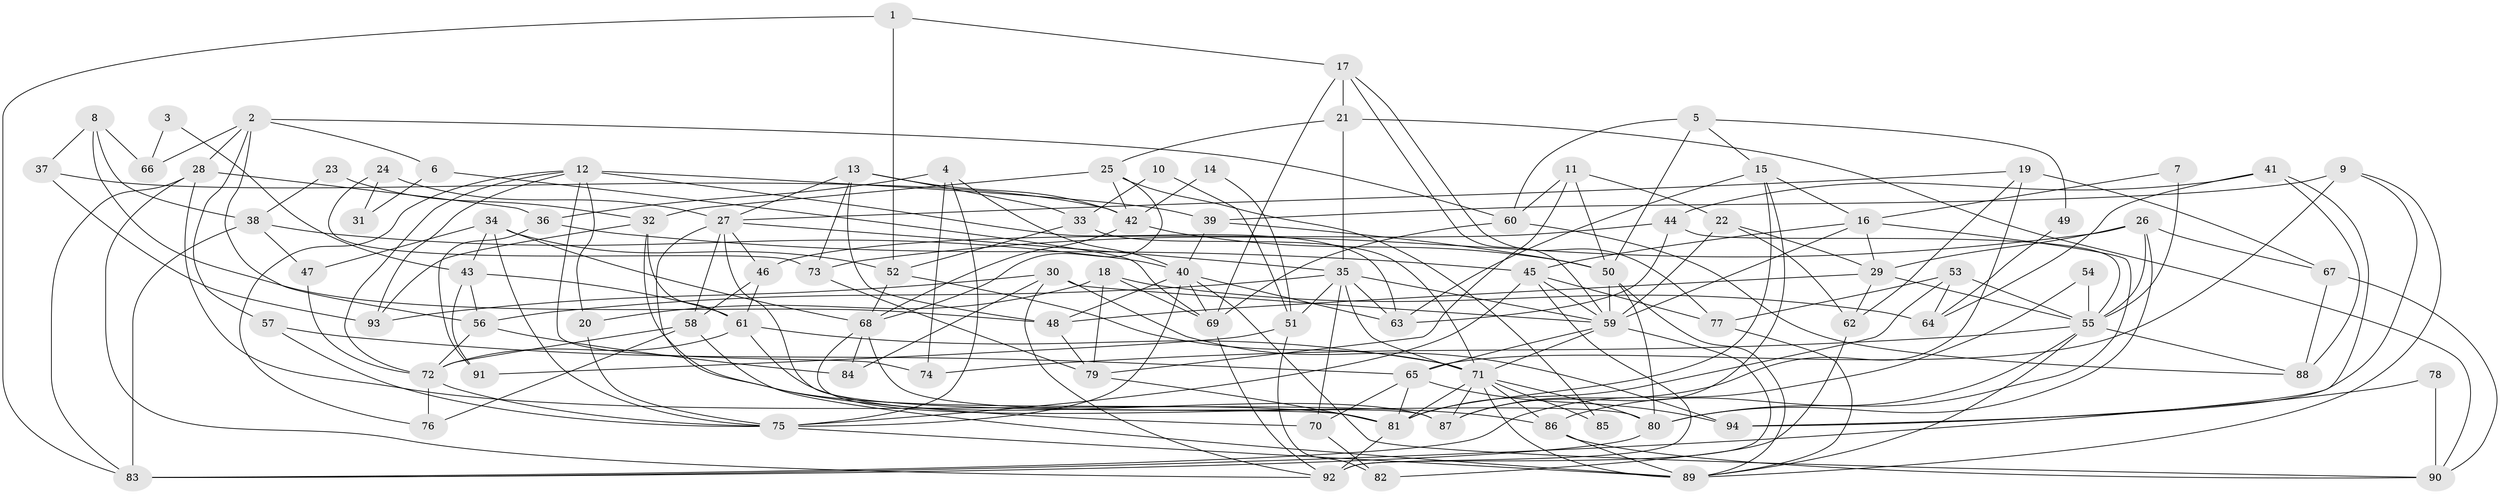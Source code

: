 // original degree distribution, {3: 0.291044776119403, 2: 0.13432835820895522, 6: 0.1044776119402985, 4: 0.2537313432835821, 7: 0.03731343283582089, 5: 0.16417910447761194, 8: 0.007462686567164179, 10: 0.007462686567164179}
// Generated by graph-tools (version 1.1) at 2025/37/03/04/25 23:37:06]
// undirected, 94 vertices, 221 edges
graph export_dot {
  node [color=gray90,style=filled];
  1;
  2;
  3;
  4;
  5;
  6;
  7;
  8;
  9;
  10;
  11;
  12;
  13;
  14;
  15;
  16;
  17;
  18;
  19;
  20;
  21;
  22;
  23;
  24;
  25;
  26;
  27;
  28;
  29;
  30;
  31;
  32;
  33;
  34;
  35;
  36;
  37;
  38;
  39;
  40;
  41;
  42;
  43;
  44;
  45;
  46;
  47;
  48;
  49;
  50;
  51;
  52;
  53;
  54;
  55;
  56;
  57;
  58;
  59;
  60;
  61;
  62;
  63;
  64;
  65;
  66;
  67;
  68;
  69;
  70;
  71;
  72;
  73;
  74;
  75;
  76;
  77;
  78;
  79;
  80;
  81;
  82;
  83;
  84;
  85;
  86;
  87;
  88;
  89;
  90;
  91;
  92;
  93;
  94;
  1 -- 17 [weight=1.0];
  1 -- 52 [weight=1.0];
  1 -- 83 [weight=1.0];
  2 -- 6 [weight=1.0];
  2 -- 28 [weight=1.0];
  2 -- 56 [weight=1.0];
  2 -- 57 [weight=1.0];
  2 -- 60 [weight=1.0];
  2 -- 66 [weight=1.0];
  3 -- 43 [weight=1.0];
  3 -- 66 [weight=1.0];
  4 -- 36 [weight=1.0];
  4 -- 40 [weight=1.0];
  4 -- 74 [weight=1.0];
  4 -- 75 [weight=1.0];
  5 -- 15 [weight=1.0];
  5 -- 49 [weight=1.0];
  5 -- 50 [weight=1.0];
  5 -- 60 [weight=1.0];
  6 -- 31 [weight=1.0];
  6 -- 69 [weight=1.0];
  7 -- 16 [weight=1.0];
  7 -- 55 [weight=1.0];
  8 -- 37 [weight=1.0];
  8 -- 38 [weight=1.0];
  8 -- 48 [weight=1.0];
  8 -- 66 [weight=1.0];
  9 -- 39 [weight=1.0];
  9 -- 65 [weight=1.0];
  9 -- 89 [weight=1.0];
  9 -- 94 [weight=1.0];
  10 -- 33 [weight=1.0];
  10 -- 51 [weight=1.0];
  11 -- 22 [weight=1.0];
  11 -- 50 [weight=1.0];
  11 -- 60 [weight=1.0];
  11 -- 79 [weight=1.0];
  12 -- 20 [weight=1.0];
  12 -- 39 [weight=1.0];
  12 -- 63 [weight=1.0];
  12 -- 72 [weight=1.0];
  12 -- 74 [weight=1.0];
  12 -- 76 [weight=1.0];
  12 -- 93 [weight=1.0];
  13 -- 27 [weight=1.0];
  13 -- 33 [weight=1.0];
  13 -- 42 [weight=1.0];
  13 -- 48 [weight=1.0];
  13 -- 73 [weight=1.0];
  14 -- 42 [weight=1.0];
  14 -- 51 [weight=1.0];
  15 -- 16 [weight=1.0];
  15 -- 63 [weight=1.0];
  15 -- 81 [weight=1.0];
  15 -- 87 [weight=1.0];
  16 -- 29 [weight=1.0];
  16 -- 45 [weight=1.0];
  16 -- 59 [weight=1.0];
  16 -- 80 [weight=1.0];
  17 -- 21 [weight=1.0];
  17 -- 59 [weight=1.0];
  17 -- 69 [weight=1.0];
  17 -- 77 [weight=1.0];
  18 -- 20 [weight=1.0];
  18 -- 64 [weight=1.0];
  18 -- 69 [weight=1.0];
  18 -- 79 [weight=1.0];
  19 -- 27 [weight=1.0];
  19 -- 62 [weight=1.0];
  19 -- 67 [weight=1.0];
  19 -- 87 [weight=1.0];
  20 -- 75 [weight=1.0];
  21 -- 25 [weight=1.0];
  21 -- 35 [weight=1.0];
  21 -- 90 [weight=1.0];
  22 -- 29 [weight=1.0];
  22 -- 59 [weight=1.0];
  22 -- 62 [weight=1.0];
  23 -- 32 [weight=1.0];
  23 -- 38 [weight=1.0];
  24 -- 27 [weight=1.0];
  24 -- 31 [weight=1.0];
  24 -- 73 [weight=1.0];
  25 -- 32 [weight=2.0];
  25 -- 42 [weight=1.0];
  25 -- 68 [weight=1.0];
  25 -- 85 [weight=1.0];
  26 -- 29 [weight=1.0];
  26 -- 55 [weight=1.0];
  26 -- 67 [weight=1.0];
  26 -- 73 [weight=1.0];
  26 -- 80 [weight=1.0];
  27 -- 35 [weight=1.0];
  27 -- 46 [weight=1.0];
  27 -- 58 [weight=1.0];
  27 -- 70 [weight=1.0];
  27 -- 81 [weight=2.0];
  28 -- 36 [weight=1.0];
  28 -- 83 [weight=1.0];
  28 -- 86 [weight=1.0];
  28 -- 92 [weight=1.0];
  29 -- 48 [weight=1.0];
  29 -- 55 [weight=1.0];
  29 -- 62 [weight=1.0];
  30 -- 59 [weight=1.0];
  30 -- 84 [weight=1.0];
  30 -- 92 [weight=1.0];
  30 -- 93 [weight=1.0];
  30 -- 94 [weight=1.0];
  32 -- 61 [weight=1.0];
  32 -- 81 [weight=1.0];
  32 -- 93 [weight=1.0];
  33 -- 52 [weight=1.0];
  33 -- 71 [weight=1.0];
  34 -- 43 [weight=1.0];
  34 -- 47 [weight=1.0];
  34 -- 52 [weight=1.0];
  34 -- 68 [weight=1.0];
  34 -- 75 [weight=1.0];
  35 -- 51 [weight=1.0];
  35 -- 56 [weight=1.0];
  35 -- 59 [weight=1.0];
  35 -- 63 [weight=1.0];
  35 -- 70 [weight=1.0];
  35 -- 71 [weight=1.0];
  36 -- 45 [weight=1.0];
  36 -- 91 [weight=1.0];
  37 -- 42 [weight=1.0];
  37 -- 93 [weight=1.0];
  38 -- 40 [weight=1.0];
  38 -- 47 [weight=1.0];
  38 -- 83 [weight=2.0];
  39 -- 40 [weight=1.0];
  39 -- 50 [weight=1.0];
  40 -- 48 [weight=1.0];
  40 -- 63 [weight=1.0];
  40 -- 69 [weight=1.0];
  40 -- 75 [weight=1.0];
  40 -- 90 [weight=1.0];
  41 -- 44 [weight=1.0];
  41 -- 64 [weight=1.0];
  41 -- 83 [weight=1.0];
  41 -- 88 [weight=1.0];
  42 -- 50 [weight=1.0];
  42 -- 68 [weight=1.0];
  43 -- 56 [weight=1.0];
  43 -- 61 [weight=1.0];
  43 -- 91 [weight=1.0];
  44 -- 46 [weight=1.0];
  44 -- 55 [weight=1.0];
  44 -- 63 [weight=1.0];
  45 -- 59 [weight=1.0];
  45 -- 75 [weight=1.0];
  45 -- 77 [weight=1.0];
  45 -- 92 [weight=1.0];
  46 -- 58 [weight=1.0];
  46 -- 61 [weight=1.0];
  47 -- 72 [weight=1.0];
  48 -- 79 [weight=1.0];
  49 -- 64 [weight=1.0];
  50 -- 59 [weight=1.0];
  50 -- 80 [weight=1.0];
  50 -- 89 [weight=1.0];
  51 -- 82 [weight=1.0];
  51 -- 91 [weight=1.0];
  52 -- 68 [weight=1.0];
  52 -- 71 [weight=1.0];
  53 -- 55 [weight=2.0];
  53 -- 64 [weight=1.0];
  53 -- 77 [weight=1.0];
  53 -- 81 [weight=1.0];
  54 -- 55 [weight=1.0];
  54 -- 83 [weight=1.0];
  55 -- 74 [weight=1.0];
  55 -- 86 [weight=1.0];
  55 -- 88 [weight=1.0];
  55 -- 89 [weight=1.0];
  56 -- 72 [weight=1.0];
  56 -- 84 [weight=1.0];
  57 -- 65 [weight=1.0];
  57 -- 75 [weight=1.0];
  58 -- 72 [weight=1.0];
  58 -- 76 [weight=1.0];
  58 -- 89 [weight=1.0];
  59 -- 65 [weight=1.0];
  59 -- 71 [weight=1.0];
  59 -- 92 [weight=2.0];
  60 -- 69 [weight=1.0];
  60 -- 88 [weight=1.0];
  61 -- 71 [weight=1.0];
  61 -- 72 [weight=1.0];
  61 -- 87 [weight=1.0];
  62 -- 82 [weight=1.0];
  65 -- 70 [weight=1.0];
  65 -- 81 [weight=1.0];
  65 -- 94 [weight=1.0];
  67 -- 88 [weight=1.0];
  67 -- 90 [weight=1.0];
  68 -- 80 [weight=1.0];
  68 -- 84 [weight=1.0];
  68 -- 87 [weight=1.0];
  69 -- 92 [weight=1.0];
  70 -- 82 [weight=1.0];
  71 -- 80 [weight=1.0];
  71 -- 81 [weight=1.0];
  71 -- 85 [weight=1.0];
  71 -- 86 [weight=1.0];
  71 -- 87 [weight=1.0];
  71 -- 89 [weight=1.0];
  72 -- 75 [weight=1.0];
  72 -- 76 [weight=2.0];
  73 -- 79 [weight=1.0];
  75 -- 89 [weight=1.0];
  77 -- 89 [weight=1.0];
  78 -- 90 [weight=1.0];
  78 -- 94 [weight=1.0];
  79 -- 81 [weight=1.0];
  80 -- 83 [weight=1.0];
  81 -- 92 [weight=1.0];
  86 -- 89 [weight=1.0];
  86 -- 90 [weight=1.0];
}
